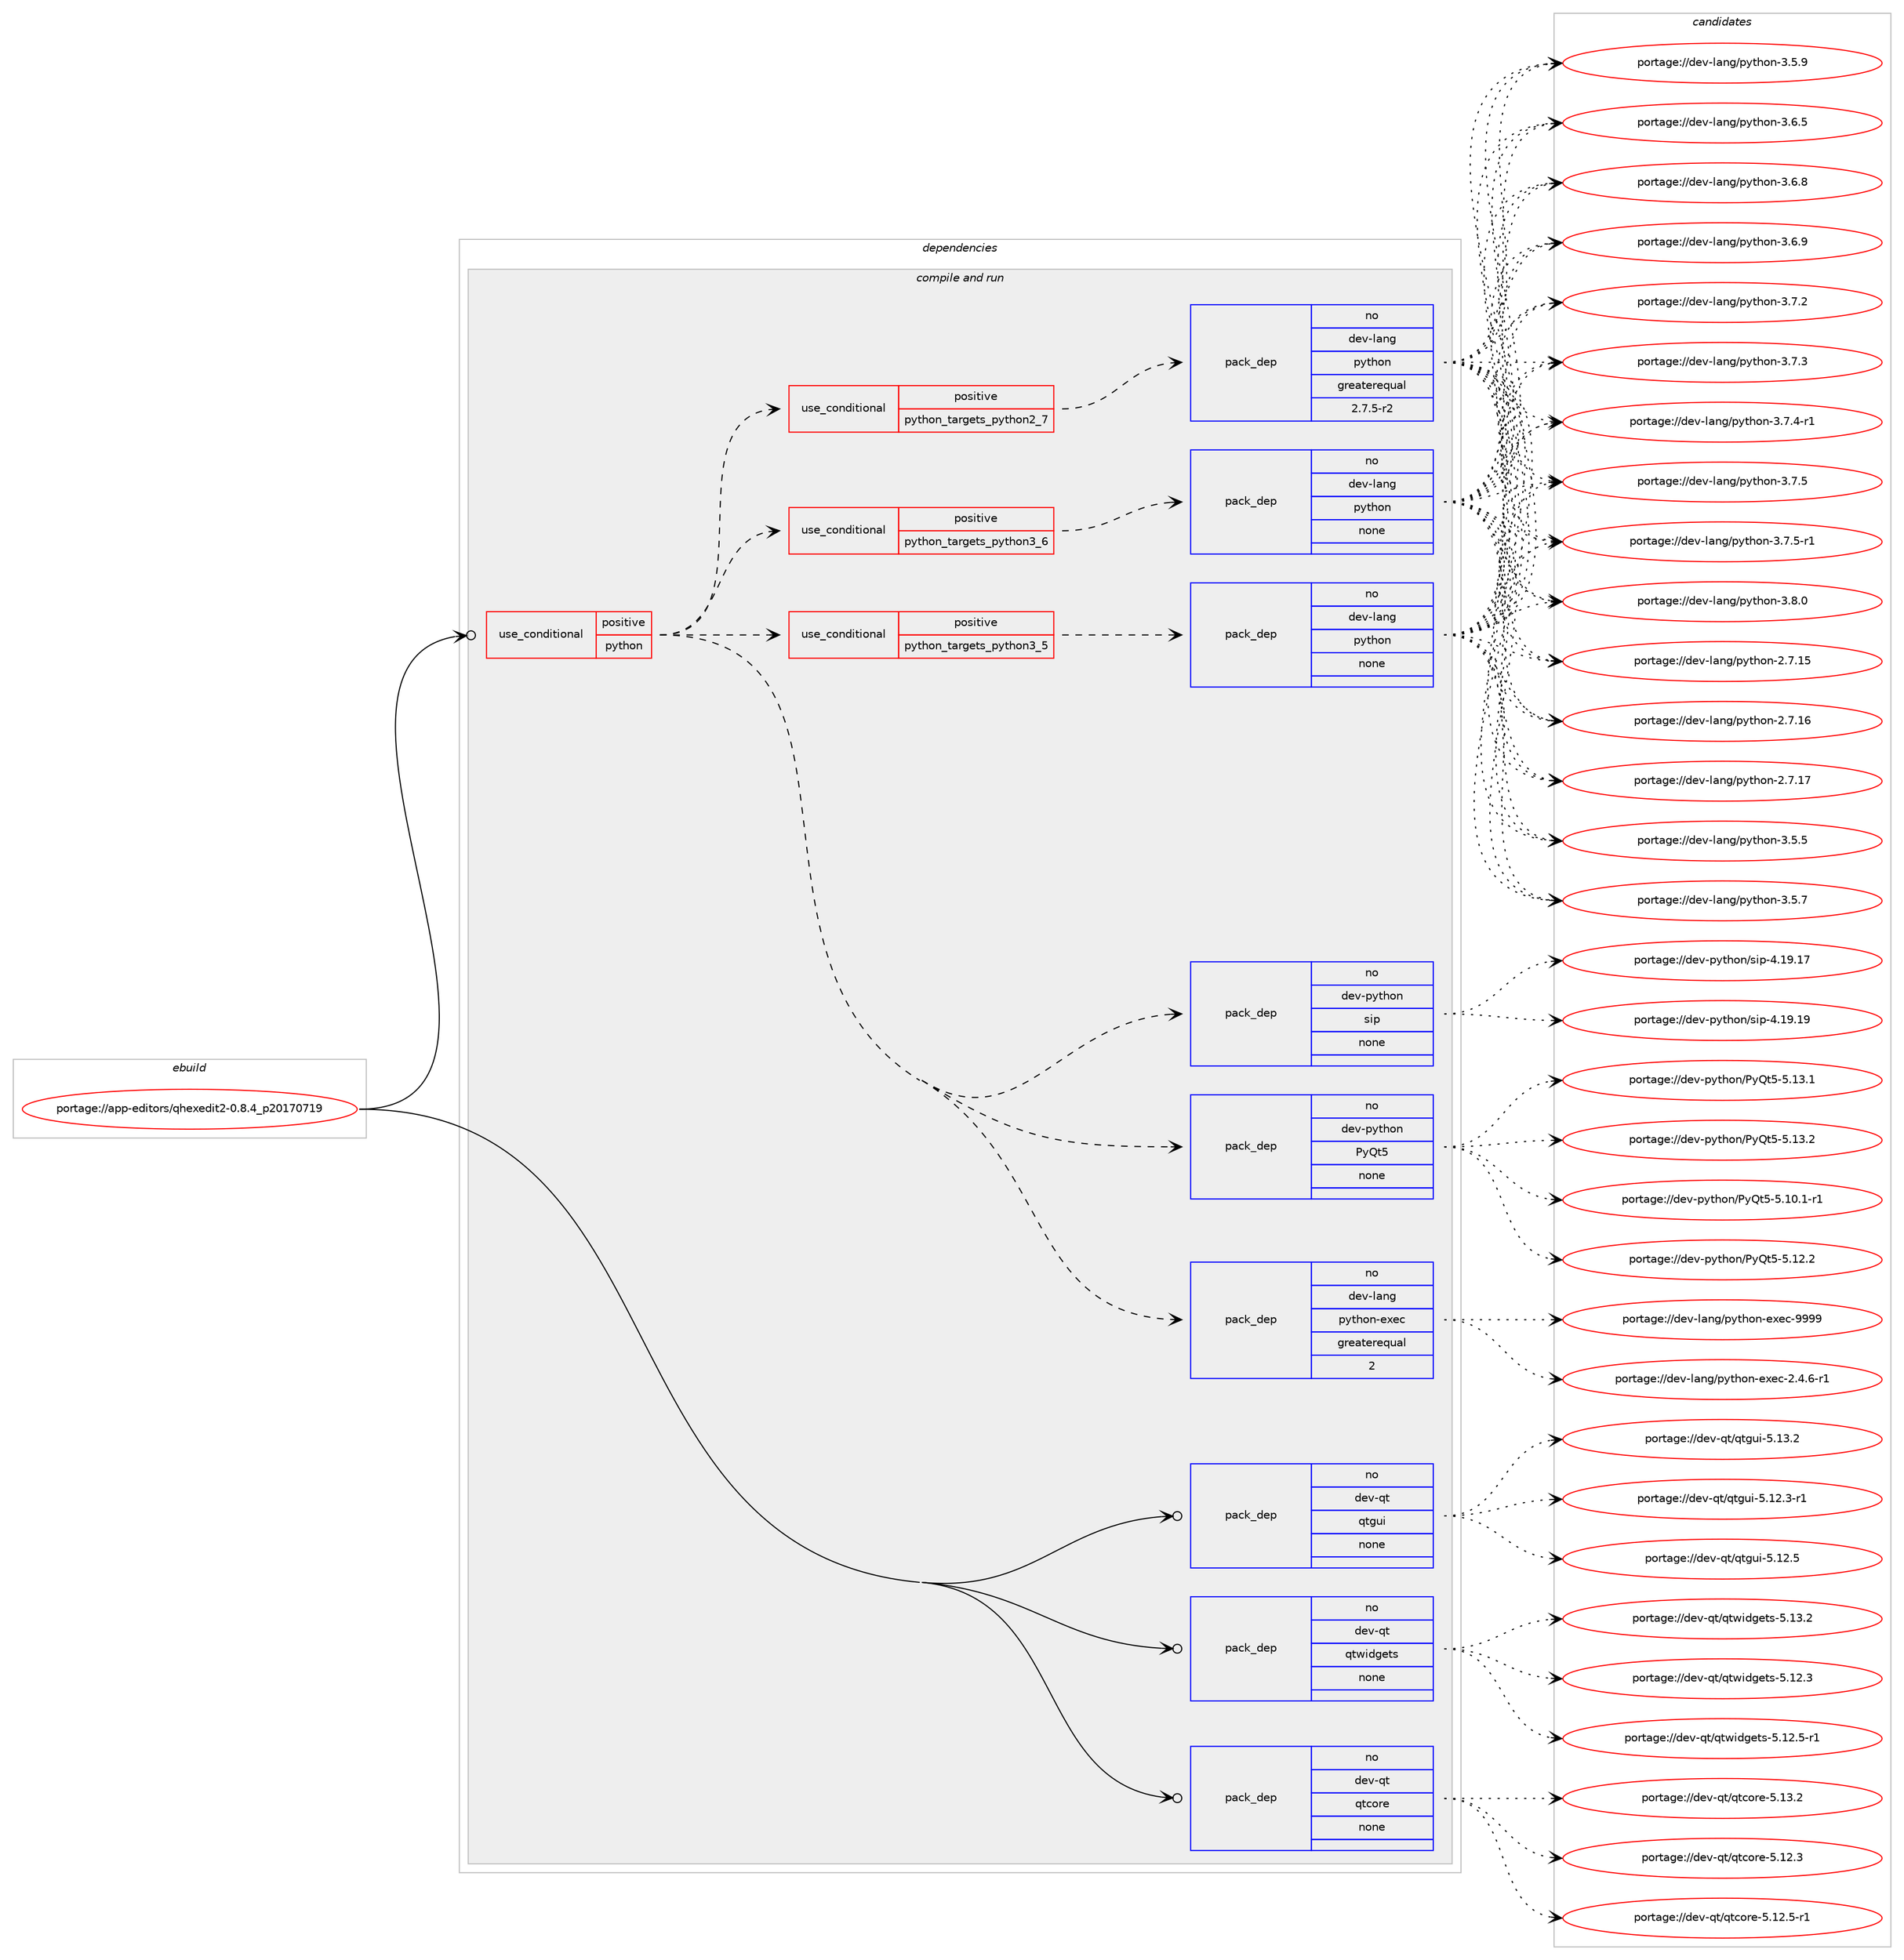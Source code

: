 digraph prolog {

# *************
# Graph options
# *************

newrank=true;
concentrate=true;
compound=true;
graph [rankdir=LR,fontname=Helvetica,fontsize=10,ranksep=1.5];#, ranksep=2.5, nodesep=0.2];
edge  [arrowhead=vee];
node  [fontname=Helvetica,fontsize=10];

# **********
# The ebuild
# **********

subgraph cluster_leftcol {
color=gray;
rank=same;
label=<<i>ebuild</i>>;
id [label="portage://app-editors/qhexedit2-0.8.4_p20170719", color=red, width=4, href="../app-editors/qhexedit2-0.8.4_p20170719.svg"];
}

# ****************
# The dependencies
# ****************

subgraph cluster_midcol {
color=gray;
label=<<i>dependencies</i>>;
subgraph cluster_compile {
fillcolor="#eeeeee";
style=filled;
label=<<i>compile</i>>;
}
subgraph cluster_compileandrun {
fillcolor="#eeeeee";
style=filled;
label=<<i>compile and run</i>>;
subgraph cond4337 {
dependency17665 [label=<<TABLE BORDER="0" CELLBORDER="1" CELLSPACING="0" CELLPADDING="4"><TR><TD ROWSPAN="3" CELLPADDING="10">use_conditional</TD></TR><TR><TD>positive</TD></TR><TR><TD>python</TD></TR></TABLE>>, shape=none, color=red];
subgraph pack12999 {
dependency17666 [label=<<TABLE BORDER="0" CELLBORDER="1" CELLSPACING="0" CELLPADDING="4" WIDTH="220"><TR><TD ROWSPAN="6" CELLPADDING="30">pack_dep</TD></TR><TR><TD WIDTH="110">no</TD></TR><TR><TD>dev-python</TD></TR><TR><TD>PyQt5</TD></TR><TR><TD>none</TD></TR><TR><TD></TD></TR></TABLE>>, shape=none, color=blue];
}
dependency17665:e -> dependency17666:w [weight=20,style="dashed",arrowhead="vee"];
subgraph pack13000 {
dependency17667 [label=<<TABLE BORDER="0" CELLBORDER="1" CELLSPACING="0" CELLPADDING="4" WIDTH="220"><TR><TD ROWSPAN="6" CELLPADDING="30">pack_dep</TD></TR><TR><TD WIDTH="110">no</TD></TR><TR><TD>dev-python</TD></TR><TR><TD>sip</TD></TR><TR><TD>none</TD></TR><TR><TD></TD></TR></TABLE>>, shape=none, color=blue];
}
dependency17665:e -> dependency17667:w [weight=20,style="dashed",arrowhead="vee"];
subgraph cond4338 {
dependency17668 [label=<<TABLE BORDER="0" CELLBORDER="1" CELLSPACING="0" CELLPADDING="4"><TR><TD ROWSPAN="3" CELLPADDING="10">use_conditional</TD></TR><TR><TD>positive</TD></TR><TR><TD>python_targets_python2_7</TD></TR></TABLE>>, shape=none, color=red];
subgraph pack13001 {
dependency17669 [label=<<TABLE BORDER="0" CELLBORDER="1" CELLSPACING="0" CELLPADDING="4" WIDTH="220"><TR><TD ROWSPAN="6" CELLPADDING="30">pack_dep</TD></TR><TR><TD WIDTH="110">no</TD></TR><TR><TD>dev-lang</TD></TR><TR><TD>python</TD></TR><TR><TD>greaterequal</TD></TR><TR><TD>2.7.5-r2</TD></TR></TABLE>>, shape=none, color=blue];
}
dependency17668:e -> dependency17669:w [weight=20,style="dashed",arrowhead="vee"];
}
dependency17665:e -> dependency17668:w [weight=20,style="dashed",arrowhead="vee"];
subgraph cond4339 {
dependency17670 [label=<<TABLE BORDER="0" CELLBORDER="1" CELLSPACING="0" CELLPADDING="4"><TR><TD ROWSPAN="3" CELLPADDING="10">use_conditional</TD></TR><TR><TD>positive</TD></TR><TR><TD>python_targets_python3_5</TD></TR></TABLE>>, shape=none, color=red];
subgraph pack13002 {
dependency17671 [label=<<TABLE BORDER="0" CELLBORDER="1" CELLSPACING="0" CELLPADDING="4" WIDTH="220"><TR><TD ROWSPAN="6" CELLPADDING="30">pack_dep</TD></TR><TR><TD WIDTH="110">no</TD></TR><TR><TD>dev-lang</TD></TR><TR><TD>python</TD></TR><TR><TD>none</TD></TR><TR><TD></TD></TR></TABLE>>, shape=none, color=blue];
}
dependency17670:e -> dependency17671:w [weight=20,style="dashed",arrowhead="vee"];
}
dependency17665:e -> dependency17670:w [weight=20,style="dashed",arrowhead="vee"];
subgraph cond4340 {
dependency17672 [label=<<TABLE BORDER="0" CELLBORDER="1" CELLSPACING="0" CELLPADDING="4"><TR><TD ROWSPAN="3" CELLPADDING="10">use_conditional</TD></TR><TR><TD>positive</TD></TR><TR><TD>python_targets_python3_6</TD></TR></TABLE>>, shape=none, color=red];
subgraph pack13003 {
dependency17673 [label=<<TABLE BORDER="0" CELLBORDER="1" CELLSPACING="0" CELLPADDING="4" WIDTH="220"><TR><TD ROWSPAN="6" CELLPADDING="30">pack_dep</TD></TR><TR><TD WIDTH="110">no</TD></TR><TR><TD>dev-lang</TD></TR><TR><TD>python</TD></TR><TR><TD>none</TD></TR><TR><TD></TD></TR></TABLE>>, shape=none, color=blue];
}
dependency17672:e -> dependency17673:w [weight=20,style="dashed",arrowhead="vee"];
}
dependency17665:e -> dependency17672:w [weight=20,style="dashed",arrowhead="vee"];
subgraph pack13004 {
dependency17674 [label=<<TABLE BORDER="0" CELLBORDER="1" CELLSPACING="0" CELLPADDING="4" WIDTH="220"><TR><TD ROWSPAN="6" CELLPADDING="30">pack_dep</TD></TR><TR><TD WIDTH="110">no</TD></TR><TR><TD>dev-lang</TD></TR><TR><TD>python-exec</TD></TR><TR><TD>greaterequal</TD></TR><TR><TD>2</TD></TR></TABLE>>, shape=none, color=blue];
}
dependency17665:e -> dependency17674:w [weight=20,style="dashed",arrowhead="vee"];
}
id:e -> dependency17665:w [weight=20,style="solid",arrowhead="odotvee"];
subgraph pack13005 {
dependency17675 [label=<<TABLE BORDER="0" CELLBORDER="1" CELLSPACING="0" CELLPADDING="4" WIDTH="220"><TR><TD ROWSPAN="6" CELLPADDING="30">pack_dep</TD></TR><TR><TD WIDTH="110">no</TD></TR><TR><TD>dev-qt</TD></TR><TR><TD>qtcore</TD></TR><TR><TD>none</TD></TR><TR><TD></TD></TR></TABLE>>, shape=none, color=blue];
}
id:e -> dependency17675:w [weight=20,style="solid",arrowhead="odotvee"];
subgraph pack13006 {
dependency17676 [label=<<TABLE BORDER="0" CELLBORDER="1" CELLSPACING="0" CELLPADDING="4" WIDTH="220"><TR><TD ROWSPAN="6" CELLPADDING="30">pack_dep</TD></TR><TR><TD WIDTH="110">no</TD></TR><TR><TD>dev-qt</TD></TR><TR><TD>qtgui</TD></TR><TR><TD>none</TD></TR><TR><TD></TD></TR></TABLE>>, shape=none, color=blue];
}
id:e -> dependency17676:w [weight=20,style="solid",arrowhead="odotvee"];
subgraph pack13007 {
dependency17677 [label=<<TABLE BORDER="0" CELLBORDER="1" CELLSPACING="0" CELLPADDING="4" WIDTH="220"><TR><TD ROWSPAN="6" CELLPADDING="30">pack_dep</TD></TR><TR><TD WIDTH="110">no</TD></TR><TR><TD>dev-qt</TD></TR><TR><TD>qtwidgets</TD></TR><TR><TD>none</TD></TR><TR><TD></TD></TR></TABLE>>, shape=none, color=blue];
}
id:e -> dependency17677:w [weight=20,style="solid",arrowhead="odotvee"];
}
subgraph cluster_run {
fillcolor="#eeeeee";
style=filled;
label=<<i>run</i>>;
}
}

# **************
# The candidates
# **************

subgraph cluster_choices {
rank=same;
color=gray;
label=<<i>candidates</i>>;

subgraph choice12999 {
color=black;
nodesep=1;
choiceportage1001011184511212111610411111047801218111653455346494846494511449 [label="portage://dev-python/PyQt5-5.10.1-r1", color=red, width=4,href="../dev-python/PyQt5-5.10.1-r1.svg"];
choiceportage100101118451121211161041111104780121811165345534649504650 [label="portage://dev-python/PyQt5-5.12.2", color=red, width=4,href="../dev-python/PyQt5-5.12.2.svg"];
choiceportage100101118451121211161041111104780121811165345534649514649 [label="portage://dev-python/PyQt5-5.13.1", color=red, width=4,href="../dev-python/PyQt5-5.13.1.svg"];
choiceportage100101118451121211161041111104780121811165345534649514650 [label="portage://dev-python/PyQt5-5.13.2", color=red, width=4,href="../dev-python/PyQt5-5.13.2.svg"];
dependency17666:e -> choiceportage1001011184511212111610411111047801218111653455346494846494511449:w [style=dotted,weight="100"];
dependency17666:e -> choiceportage100101118451121211161041111104780121811165345534649504650:w [style=dotted,weight="100"];
dependency17666:e -> choiceportage100101118451121211161041111104780121811165345534649514649:w [style=dotted,weight="100"];
dependency17666:e -> choiceportage100101118451121211161041111104780121811165345534649514650:w [style=dotted,weight="100"];
}
subgraph choice13000 {
color=black;
nodesep=1;
choiceportage10010111845112121116104111110471151051124552464957464955 [label="portage://dev-python/sip-4.19.17", color=red, width=4,href="../dev-python/sip-4.19.17.svg"];
choiceportage10010111845112121116104111110471151051124552464957464957 [label="portage://dev-python/sip-4.19.19", color=red, width=4,href="../dev-python/sip-4.19.19.svg"];
dependency17667:e -> choiceportage10010111845112121116104111110471151051124552464957464955:w [style=dotted,weight="100"];
dependency17667:e -> choiceportage10010111845112121116104111110471151051124552464957464957:w [style=dotted,weight="100"];
}
subgraph choice13001 {
color=black;
nodesep=1;
choiceportage10010111845108971101034711212111610411111045504655464953 [label="portage://dev-lang/python-2.7.15", color=red, width=4,href="../dev-lang/python-2.7.15.svg"];
choiceportage10010111845108971101034711212111610411111045504655464954 [label="portage://dev-lang/python-2.7.16", color=red, width=4,href="../dev-lang/python-2.7.16.svg"];
choiceportage10010111845108971101034711212111610411111045504655464955 [label="portage://dev-lang/python-2.7.17", color=red, width=4,href="../dev-lang/python-2.7.17.svg"];
choiceportage100101118451089711010347112121116104111110455146534653 [label="portage://dev-lang/python-3.5.5", color=red, width=4,href="../dev-lang/python-3.5.5.svg"];
choiceportage100101118451089711010347112121116104111110455146534655 [label="portage://dev-lang/python-3.5.7", color=red, width=4,href="../dev-lang/python-3.5.7.svg"];
choiceportage100101118451089711010347112121116104111110455146534657 [label="portage://dev-lang/python-3.5.9", color=red, width=4,href="../dev-lang/python-3.5.9.svg"];
choiceportage100101118451089711010347112121116104111110455146544653 [label="portage://dev-lang/python-3.6.5", color=red, width=4,href="../dev-lang/python-3.6.5.svg"];
choiceportage100101118451089711010347112121116104111110455146544656 [label="portage://dev-lang/python-3.6.8", color=red, width=4,href="../dev-lang/python-3.6.8.svg"];
choiceportage100101118451089711010347112121116104111110455146544657 [label="portage://dev-lang/python-3.6.9", color=red, width=4,href="../dev-lang/python-3.6.9.svg"];
choiceportage100101118451089711010347112121116104111110455146554650 [label="portage://dev-lang/python-3.7.2", color=red, width=4,href="../dev-lang/python-3.7.2.svg"];
choiceportage100101118451089711010347112121116104111110455146554651 [label="portage://dev-lang/python-3.7.3", color=red, width=4,href="../dev-lang/python-3.7.3.svg"];
choiceportage1001011184510897110103471121211161041111104551465546524511449 [label="portage://dev-lang/python-3.7.4-r1", color=red, width=4,href="../dev-lang/python-3.7.4-r1.svg"];
choiceportage100101118451089711010347112121116104111110455146554653 [label="portage://dev-lang/python-3.7.5", color=red, width=4,href="../dev-lang/python-3.7.5.svg"];
choiceportage1001011184510897110103471121211161041111104551465546534511449 [label="portage://dev-lang/python-3.7.5-r1", color=red, width=4,href="../dev-lang/python-3.7.5-r1.svg"];
choiceportage100101118451089711010347112121116104111110455146564648 [label="portage://dev-lang/python-3.8.0", color=red, width=4,href="../dev-lang/python-3.8.0.svg"];
dependency17669:e -> choiceportage10010111845108971101034711212111610411111045504655464953:w [style=dotted,weight="100"];
dependency17669:e -> choiceportage10010111845108971101034711212111610411111045504655464954:w [style=dotted,weight="100"];
dependency17669:e -> choiceportage10010111845108971101034711212111610411111045504655464955:w [style=dotted,weight="100"];
dependency17669:e -> choiceportage100101118451089711010347112121116104111110455146534653:w [style=dotted,weight="100"];
dependency17669:e -> choiceportage100101118451089711010347112121116104111110455146534655:w [style=dotted,weight="100"];
dependency17669:e -> choiceportage100101118451089711010347112121116104111110455146534657:w [style=dotted,weight="100"];
dependency17669:e -> choiceportage100101118451089711010347112121116104111110455146544653:w [style=dotted,weight="100"];
dependency17669:e -> choiceportage100101118451089711010347112121116104111110455146544656:w [style=dotted,weight="100"];
dependency17669:e -> choiceportage100101118451089711010347112121116104111110455146544657:w [style=dotted,weight="100"];
dependency17669:e -> choiceportage100101118451089711010347112121116104111110455146554650:w [style=dotted,weight="100"];
dependency17669:e -> choiceportage100101118451089711010347112121116104111110455146554651:w [style=dotted,weight="100"];
dependency17669:e -> choiceportage1001011184510897110103471121211161041111104551465546524511449:w [style=dotted,weight="100"];
dependency17669:e -> choiceportage100101118451089711010347112121116104111110455146554653:w [style=dotted,weight="100"];
dependency17669:e -> choiceportage1001011184510897110103471121211161041111104551465546534511449:w [style=dotted,weight="100"];
dependency17669:e -> choiceportage100101118451089711010347112121116104111110455146564648:w [style=dotted,weight="100"];
}
subgraph choice13002 {
color=black;
nodesep=1;
choiceportage10010111845108971101034711212111610411111045504655464953 [label="portage://dev-lang/python-2.7.15", color=red, width=4,href="../dev-lang/python-2.7.15.svg"];
choiceportage10010111845108971101034711212111610411111045504655464954 [label="portage://dev-lang/python-2.7.16", color=red, width=4,href="../dev-lang/python-2.7.16.svg"];
choiceportage10010111845108971101034711212111610411111045504655464955 [label="portage://dev-lang/python-2.7.17", color=red, width=4,href="../dev-lang/python-2.7.17.svg"];
choiceportage100101118451089711010347112121116104111110455146534653 [label="portage://dev-lang/python-3.5.5", color=red, width=4,href="../dev-lang/python-3.5.5.svg"];
choiceportage100101118451089711010347112121116104111110455146534655 [label="portage://dev-lang/python-3.5.7", color=red, width=4,href="../dev-lang/python-3.5.7.svg"];
choiceportage100101118451089711010347112121116104111110455146534657 [label="portage://dev-lang/python-3.5.9", color=red, width=4,href="../dev-lang/python-3.5.9.svg"];
choiceportage100101118451089711010347112121116104111110455146544653 [label="portage://dev-lang/python-3.6.5", color=red, width=4,href="../dev-lang/python-3.6.5.svg"];
choiceportage100101118451089711010347112121116104111110455146544656 [label="portage://dev-lang/python-3.6.8", color=red, width=4,href="../dev-lang/python-3.6.8.svg"];
choiceportage100101118451089711010347112121116104111110455146544657 [label="portage://dev-lang/python-3.6.9", color=red, width=4,href="../dev-lang/python-3.6.9.svg"];
choiceportage100101118451089711010347112121116104111110455146554650 [label="portage://dev-lang/python-3.7.2", color=red, width=4,href="../dev-lang/python-3.7.2.svg"];
choiceportage100101118451089711010347112121116104111110455146554651 [label="portage://dev-lang/python-3.7.3", color=red, width=4,href="../dev-lang/python-3.7.3.svg"];
choiceportage1001011184510897110103471121211161041111104551465546524511449 [label="portage://dev-lang/python-3.7.4-r1", color=red, width=4,href="../dev-lang/python-3.7.4-r1.svg"];
choiceportage100101118451089711010347112121116104111110455146554653 [label="portage://dev-lang/python-3.7.5", color=red, width=4,href="../dev-lang/python-3.7.5.svg"];
choiceportage1001011184510897110103471121211161041111104551465546534511449 [label="portage://dev-lang/python-3.7.5-r1", color=red, width=4,href="../dev-lang/python-3.7.5-r1.svg"];
choiceportage100101118451089711010347112121116104111110455146564648 [label="portage://dev-lang/python-3.8.0", color=red, width=4,href="../dev-lang/python-3.8.0.svg"];
dependency17671:e -> choiceportage10010111845108971101034711212111610411111045504655464953:w [style=dotted,weight="100"];
dependency17671:e -> choiceportage10010111845108971101034711212111610411111045504655464954:w [style=dotted,weight="100"];
dependency17671:e -> choiceportage10010111845108971101034711212111610411111045504655464955:w [style=dotted,weight="100"];
dependency17671:e -> choiceportage100101118451089711010347112121116104111110455146534653:w [style=dotted,weight="100"];
dependency17671:e -> choiceportage100101118451089711010347112121116104111110455146534655:w [style=dotted,weight="100"];
dependency17671:e -> choiceportage100101118451089711010347112121116104111110455146534657:w [style=dotted,weight="100"];
dependency17671:e -> choiceportage100101118451089711010347112121116104111110455146544653:w [style=dotted,weight="100"];
dependency17671:e -> choiceportage100101118451089711010347112121116104111110455146544656:w [style=dotted,weight="100"];
dependency17671:e -> choiceportage100101118451089711010347112121116104111110455146544657:w [style=dotted,weight="100"];
dependency17671:e -> choiceportage100101118451089711010347112121116104111110455146554650:w [style=dotted,weight="100"];
dependency17671:e -> choiceportage100101118451089711010347112121116104111110455146554651:w [style=dotted,weight="100"];
dependency17671:e -> choiceportage1001011184510897110103471121211161041111104551465546524511449:w [style=dotted,weight="100"];
dependency17671:e -> choiceportage100101118451089711010347112121116104111110455146554653:w [style=dotted,weight="100"];
dependency17671:e -> choiceportage1001011184510897110103471121211161041111104551465546534511449:w [style=dotted,weight="100"];
dependency17671:e -> choiceportage100101118451089711010347112121116104111110455146564648:w [style=dotted,weight="100"];
}
subgraph choice13003 {
color=black;
nodesep=1;
choiceportage10010111845108971101034711212111610411111045504655464953 [label="portage://dev-lang/python-2.7.15", color=red, width=4,href="../dev-lang/python-2.7.15.svg"];
choiceportage10010111845108971101034711212111610411111045504655464954 [label="portage://dev-lang/python-2.7.16", color=red, width=4,href="../dev-lang/python-2.7.16.svg"];
choiceportage10010111845108971101034711212111610411111045504655464955 [label="portage://dev-lang/python-2.7.17", color=red, width=4,href="../dev-lang/python-2.7.17.svg"];
choiceportage100101118451089711010347112121116104111110455146534653 [label="portage://dev-lang/python-3.5.5", color=red, width=4,href="../dev-lang/python-3.5.5.svg"];
choiceportage100101118451089711010347112121116104111110455146534655 [label="portage://dev-lang/python-3.5.7", color=red, width=4,href="../dev-lang/python-3.5.7.svg"];
choiceportage100101118451089711010347112121116104111110455146534657 [label="portage://dev-lang/python-3.5.9", color=red, width=4,href="../dev-lang/python-3.5.9.svg"];
choiceportage100101118451089711010347112121116104111110455146544653 [label="portage://dev-lang/python-3.6.5", color=red, width=4,href="../dev-lang/python-3.6.5.svg"];
choiceportage100101118451089711010347112121116104111110455146544656 [label="portage://dev-lang/python-3.6.8", color=red, width=4,href="../dev-lang/python-3.6.8.svg"];
choiceportage100101118451089711010347112121116104111110455146544657 [label="portage://dev-lang/python-3.6.9", color=red, width=4,href="../dev-lang/python-3.6.9.svg"];
choiceportage100101118451089711010347112121116104111110455146554650 [label="portage://dev-lang/python-3.7.2", color=red, width=4,href="../dev-lang/python-3.7.2.svg"];
choiceportage100101118451089711010347112121116104111110455146554651 [label="portage://dev-lang/python-3.7.3", color=red, width=4,href="../dev-lang/python-3.7.3.svg"];
choiceportage1001011184510897110103471121211161041111104551465546524511449 [label="portage://dev-lang/python-3.7.4-r1", color=red, width=4,href="../dev-lang/python-3.7.4-r1.svg"];
choiceportage100101118451089711010347112121116104111110455146554653 [label="portage://dev-lang/python-3.7.5", color=red, width=4,href="../dev-lang/python-3.7.5.svg"];
choiceportage1001011184510897110103471121211161041111104551465546534511449 [label="portage://dev-lang/python-3.7.5-r1", color=red, width=4,href="../dev-lang/python-3.7.5-r1.svg"];
choiceportage100101118451089711010347112121116104111110455146564648 [label="portage://dev-lang/python-3.8.0", color=red, width=4,href="../dev-lang/python-3.8.0.svg"];
dependency17673:e -> choiceportage10010111845108971101034711212111610411111045504655464953:w [style=dotted,weight="100"];
dependency17673:e -> choiceportage10010111845108971101034711212111610411111045504655464954:w [style=dotted,weight="100"];
dependency17673:e -> choiceportage10010111845108971101034711212111610411111045504655464955:w [style=dotted,weight="100"];
dependency17673:e -> choiceportage100101118451089711010347112121116104111110455146534653:w [style=dotted,weight="100"];
dependency17673:e -> choiceportage100101118451089711010347112121116104111110455146534655:w [style=dotted,weight="100"];
dependency17673:e -> choiceportage100101118451089711010347112121116104111110455146534657:w [style=dotted,weight="100"];
dependency17673:e -> choiceportage100101118451089711010347112121116104111110455146544653:w [style=dotted,weight="100"];
dependency17673:e -> choiceportage100101118451089711010347112121116104111110455146544656:w [style=dotted,weight="100"];
dependency17673:e -> choiceportage100101118451089711010347112121116104111110455146544657:w [style=dotted,weight="100"];
dependency17673:e -> choiceportage100101118451089711010347112121116104111110455146554650:w [style=dotted,weight="100"];
dependency17673:e -> choiceportage100101118451089711010347112121116104111110455146554651:w [style=dotted,weight="100"];
dependency17673:e -> choiceportage1001011184510897110103471121211161041111104551465546524511449:w [style=dotted,weight="100"];
dependency17673:e -> choiceportage100101118451089711010347112121116104111110455146554653:w [style=dotted,weight="100"];
dependency17673:e -> choiceportage1001011184510897110103471121211161041111104551465546534511449:w [style=dotted,weight="100"];
dependency17673:e -> choiceportage100101118451089711010347112121116104111110455146564648:w [style=dotted,weight="100"];
}
subgraph choice13004 {
color=black;
nodesep=1;
choiceportage10010111845108971101034711212111610411111045101120101994550465246544511449 [label="portage://dev-lang/python-exec-2.4.6-r1", color=red, width=4,href="../dev-lang/python-exec-2.4.6-r1.svg"];
choiceportage10010111845108971101034711212111610411111045101120101994557575757 [label="portage://dev-lang/python-exec-9999", color=red, width=4,href="../dev-lang/python-exec-9999.svg"];
dependency17674:e -> choiceportage10010111845108971101034711212111610411111045101120101994550465246544511449:w [style=dotted,weight="100"];
dependency17674:e -> choiceportage10010111845108971101034711212111610411111045101120101994557575757:w [style=dotted,weight="100"];
}
subgraph choice13005 {
color=black;
nodesep=1;
choiceportage10010111845113116471131169911111410145534649504651 [label="portage://dev-qt/qtcore-5.12.3", color=red, width=4,href="../dev-qt/qtcore-5.12.3.svg"];
choiceportage100101118451131164711311699111114101455346495046534511449 [label="portage://dev-qt/qtcore-5.12.5-r1", color=red, width=4,href="../dev-qt/qtcore-5.12.5-r1.svg"];
choiceportage10010111845113116471131169911111410145534649514650 [label="portage://dev-qt/qtcore-5.13.2", color=red, width=4,href="../dev-qt/qtcore-5.13.2.svg"];
dependency17675:e -> choiceportage10010111845113116471131169911111410145534649504651:w [style=dotted,weight="100"];
dependency17675:e -> choiceportage100101118451131164711311699111114101455346495046534511449:w [style=dotted,weight="100"];
dependency17675:e -> choiceportage10010111845113116471131169911111410145534649514650:w [style=dotted,weight="100"];
}
subgraph choice13006 {
color=black;
nodesep=1;
choiceportage1001011184511311647113116103117105455346495046514511449 [label="portage://dev-qt/qtgui-5.12.3-r1", color=red, width=4,href="../dev-qt/qtgui-5.12.3-r1.svg"];
choiceportage100101118451131164711311610311710545534649504653 [label="portage://dev-qt/qtgui-5.12.5", color=red, width=4,href="../dev-qt/qtgui-5.12.5.svg"];
choiceportage100101118451131164711311610311710545534649514650 [label="portage://dev-qt/qtgui-5.13.2", color=red, width=4,href="../dev-qt/qtgui-5.13.2.svg"];
dependency17676:e -> choiceportage1001011184511311647113116103117105455346495046514511449:w [style=dotted,weight="100"];
dependency17676:e -> choiceportage100101118451131164711311610311710545534649504653:w [style=dotted,weight="100"];
dependency17676:e -> choiceportage100101118451131164711311610311710545534649514650:w [style=dotted,weight="100"];
}
subgraph choice13007 {
color=black;
nodesep=1;
choiceportage100101118451131164711311611910510010310111611545534649504651 [label="portage://dev-qt/qtwidgets-5.12.3", color=red, width=4,href="../dev-qt/qtwidgets-5.12.3.svg"];
choiceportage1001011184511311647113116119105100103101116115455346495046534511449 [label="portage://dev-qt/qtwidgets-5.12.5-r1", color=red, width=4,href="../dev-qt/qtwidgets-5.12.5-r1.svg"];
choiceportage100101118451131164711311611910510010310111611545534649514650 [label="portage://dev-qt/qtwidgets-5.13.2", color=red, width=4,href="../dev-qt/qtwidgets-5.13.2.svg"];
dependency17677:e -> choiceportage100101118451131164711311611910510010310111611545534649504651:w [style=dotted,weight="100"];
dependency17677:e -> choiceportage1001011184511311647113116119105100103101116115455346495046534511449:w [style=dotted,weight="100"];
dependency17677:e -> choiceportage100101118451131164711311611910510010310111611545534649514650:w [style=dotted,weight="100"];
}
}

}
